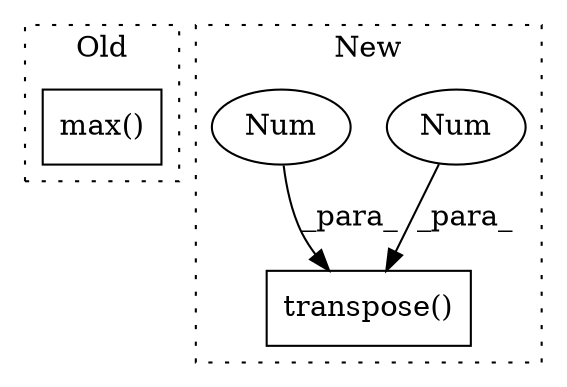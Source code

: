 digraph G {
subgraph cluster0 {
1 [label="max()" a="75" s="17694" l="24" shape="box"];
label = "Old";
style="dotted";
}
subgraph cluster1 {
2 [label="transpose()" a="75" s="18128,18168" l="30,1" shape="box"];
3 [label="Num" a="76" s="18164" l="1" shape="ellipse"];
4 [label="Num" a="76" s="18158" l="1" shape="ellipse"];
label = "New";
style="dotted";
}
3 -> 2 [label="_para_"];
4 -> 2 [label="_para_"];
}